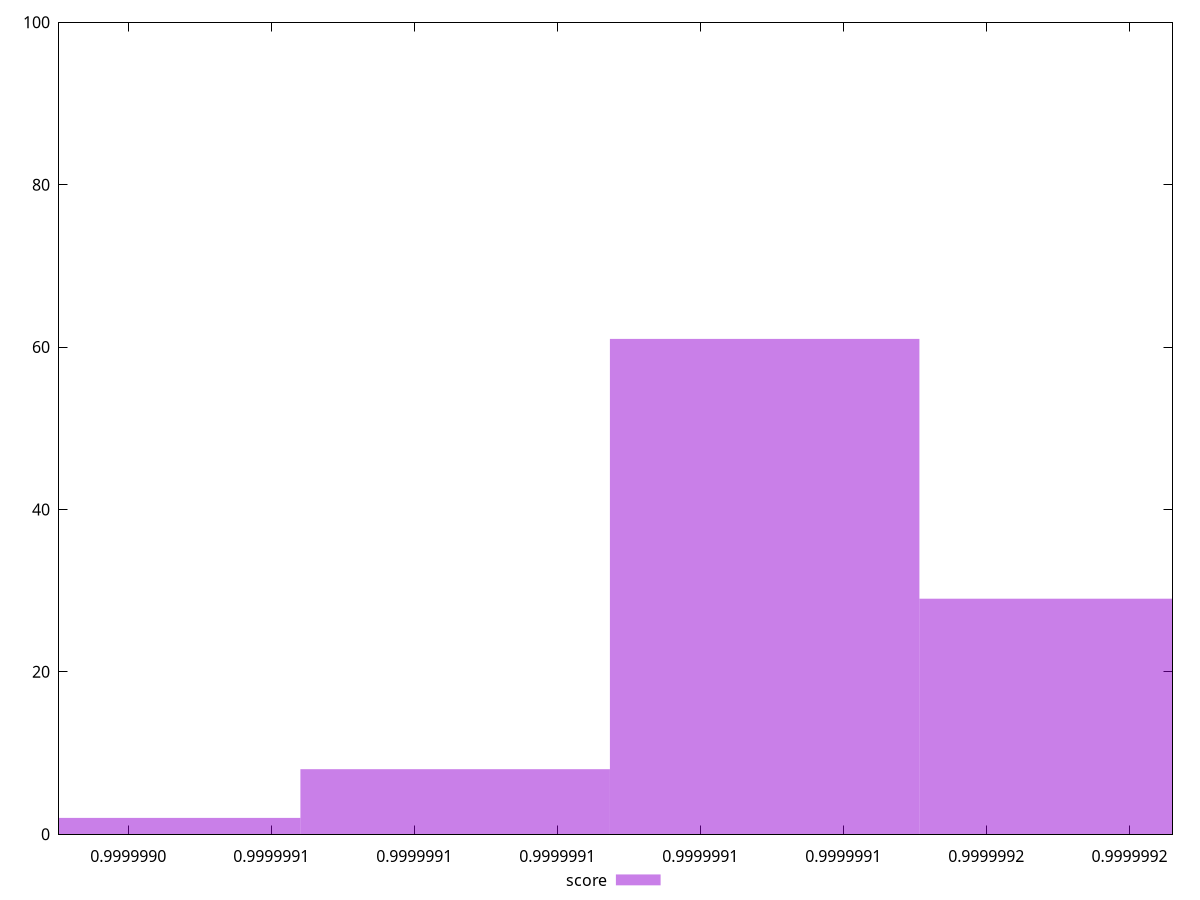 reset

$score <<EOF
0.9999990424372932 2
0.9999991722765251 29
0.9999991289967811 61
0.9999990857170372 8
EOF

set key outside below
set boxwidth 4.327974397571542e-8
set xrange [0.9999990303204299:0.9999991860275903]
set yrange [0:100]
set style fill transparent solid 0.5 noborder
set terminal svg size 640, 490 enhanced background rgb 'white'
set output "report_00007_2020-12-11T15:55:29.892Z/interactive/samples/empty/score/histogram.svg"

plot $score title "score" with boxes

reset

